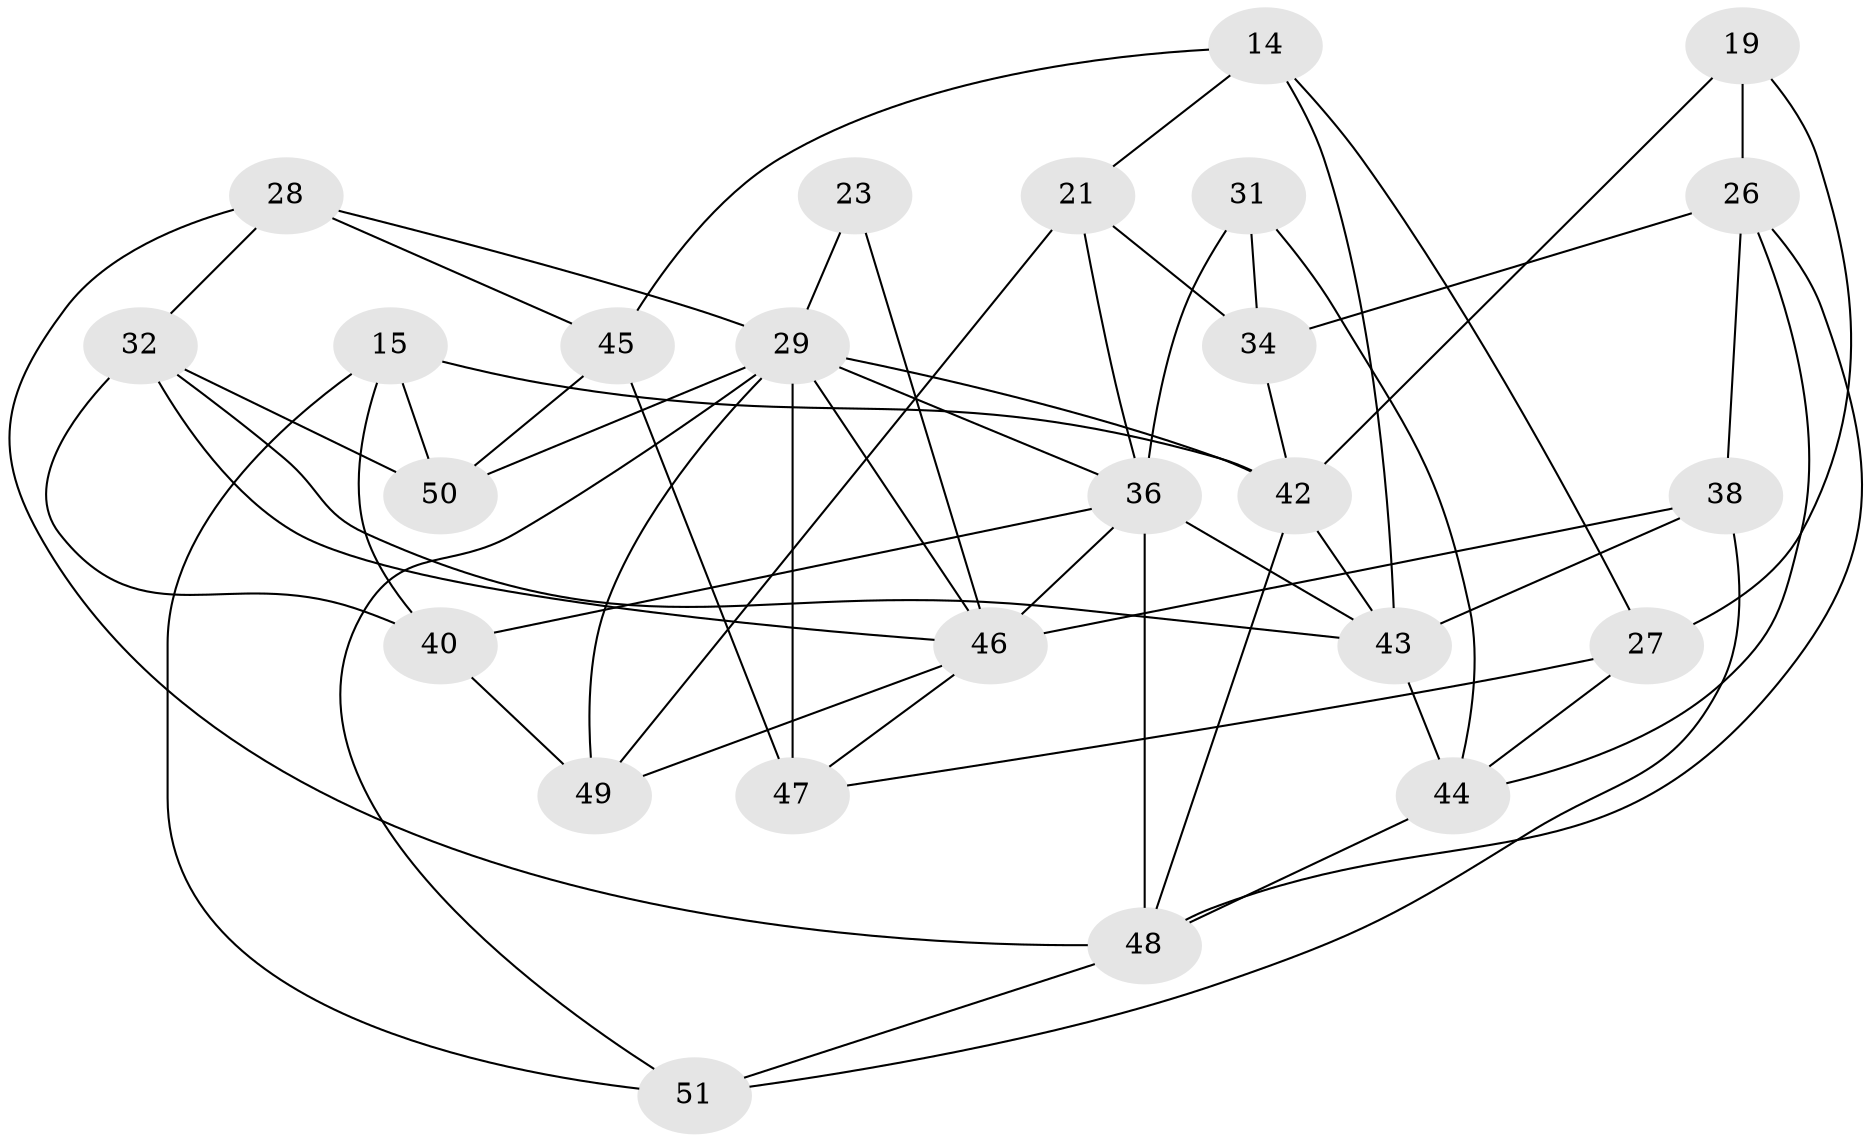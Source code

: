 // original degree distribution, {4: 1.0}
// Generated by graph-tools (version 1.1) at 2025/56/03/09/25 04:56:15]
// undirected, 25 vertices, 58 edges
graph export_dot {
graph [start="1"]
  node [color=gray90,style=filled];
  14;
  15;
  19;
  21;
  23;
  26 [super="+3"];
  27;
  28 [super="+7"];
  29 [super="+6+20+16"];
  31;
  32 [super="+13"];
  34;
  36 [super="+11+25"];
  38;
  40;
  42 [super="+30+37"];
  43 [super="+33"];
  44 [super="+39"];
  45 [super="+41"];
  46 [super="+24+9"];
  47 [super="+18"];
  48 [super="+4+17"];
  49;
  50;
  51;
  14 -- 21;
  14 -- 27;
  14 -- 45;
  14 -- 43;
  15 -- 51;
  15 -- 40;
  15 -- 50;
  15 -- 42;
  19 -- 26 [weight=2];
  19 -- 27;
  19 -- 42;
  21 -- 49;
  21 -- 34;
  21 -- 36;
  23 -- 29 [weight=2];
  23 -- 46 [weight=2];
  26 -- 48;
  26 -- 44;
  26 -- 34;
  26 -- 38;
  27 -- 47;
  27 -- 44;
  28 -- 32;
  28 -- 45 [weight=2];
  28 -- 48 [weight=2];
  28 -- 29;
  29 -- 49;
  29 -- 36 [weight=3];
  29 -- 42 [weight=4];
  29 -- 46;
  29 -- 47 [weight=2];
  29 -- 50;
  29 -- 51;
  31 -- 44;
  31 -- 34;
  31 -- 36 [weight=2];
  32 -- 40;
  32 -- 50;
  32 -- 43;
  32 -- 46 [weight=2];
  34 -- 42;
  36 -- 48 [weight=2];
  36 -- 43;
  36 -- 40;
  36 -- 46 [weight=2];
  38 -- 51;
  38 -- 43;
  38 -- 46;
  40 -- 49;
  42 -- 43 [weight=2];
  42 -- 48;
  43 -- 44 [weight=2];
  44 -- 48;
  45 -- 50;
  45 -- 47 [weight=2];
  46 -- 49;
  46 -- 47;
  48 -- 51;
}
